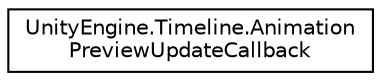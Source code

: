 digraph "Graphical Class Hierarchy"
{
 // LATEX_PDF_SIZE
  edge [fontname="Helvetica",fontsize="10",labelfontname="Helvetica",labelfontsize="10"];
  node [fontname="Helvetica",fontsize="10",shape=record];
  rankdir="LR";
  Node0 [label="UnityEngine.Timeline.Animation\lPreviewUpdateCallback",height=0.2,width=0.4,color="black", fillcolor="white", style="filled",URL="$class_unity_engine_1_1_timeline_1_1_animation_preview_update_callback.html",tooltip=" "];
}
